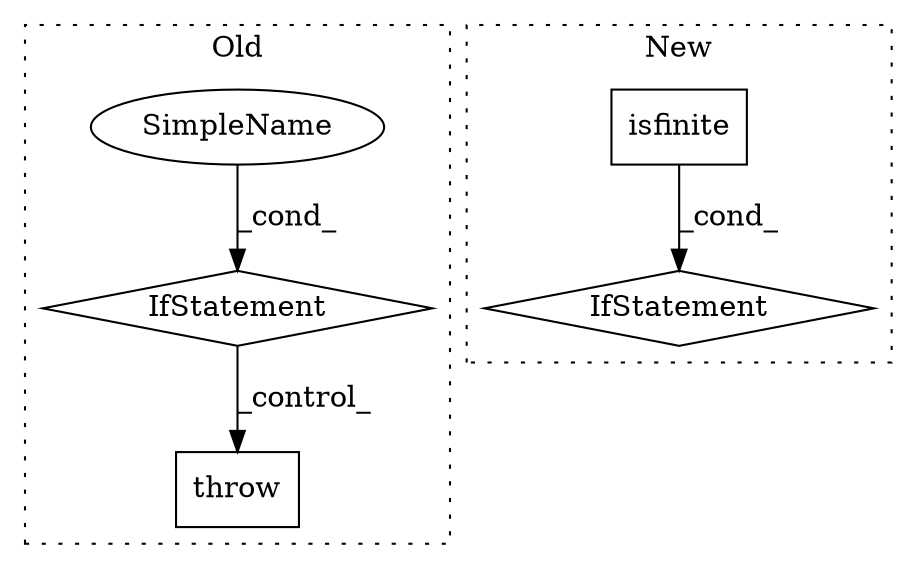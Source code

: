 digraph G {
subgraph cluster0 {
1 [label="throw" a="53" s="3784" l="6" shape="box"];
4 [label="IfStatement" a="25" s="3739,3770" l="4,2" shape="diamond"];
5 [label="SimpleName" a="42" s="" l="" shape="ellipse"];
label = "Old";
style="dotted";
}
subgraph cluster1 {
2 [label="isfinite" a="32" s="3648,3662" l="9,1" shape="box"];
3 [label="IfStatement" a="25" s="3638,3663" l="4,2" shape="diamond"];
label = "New";
style="dotted";
}
2 -> 3 [label="_cond_"];
4 -> 1 [label="_control_"];
5 -> 4 [label="_cond_"];
}